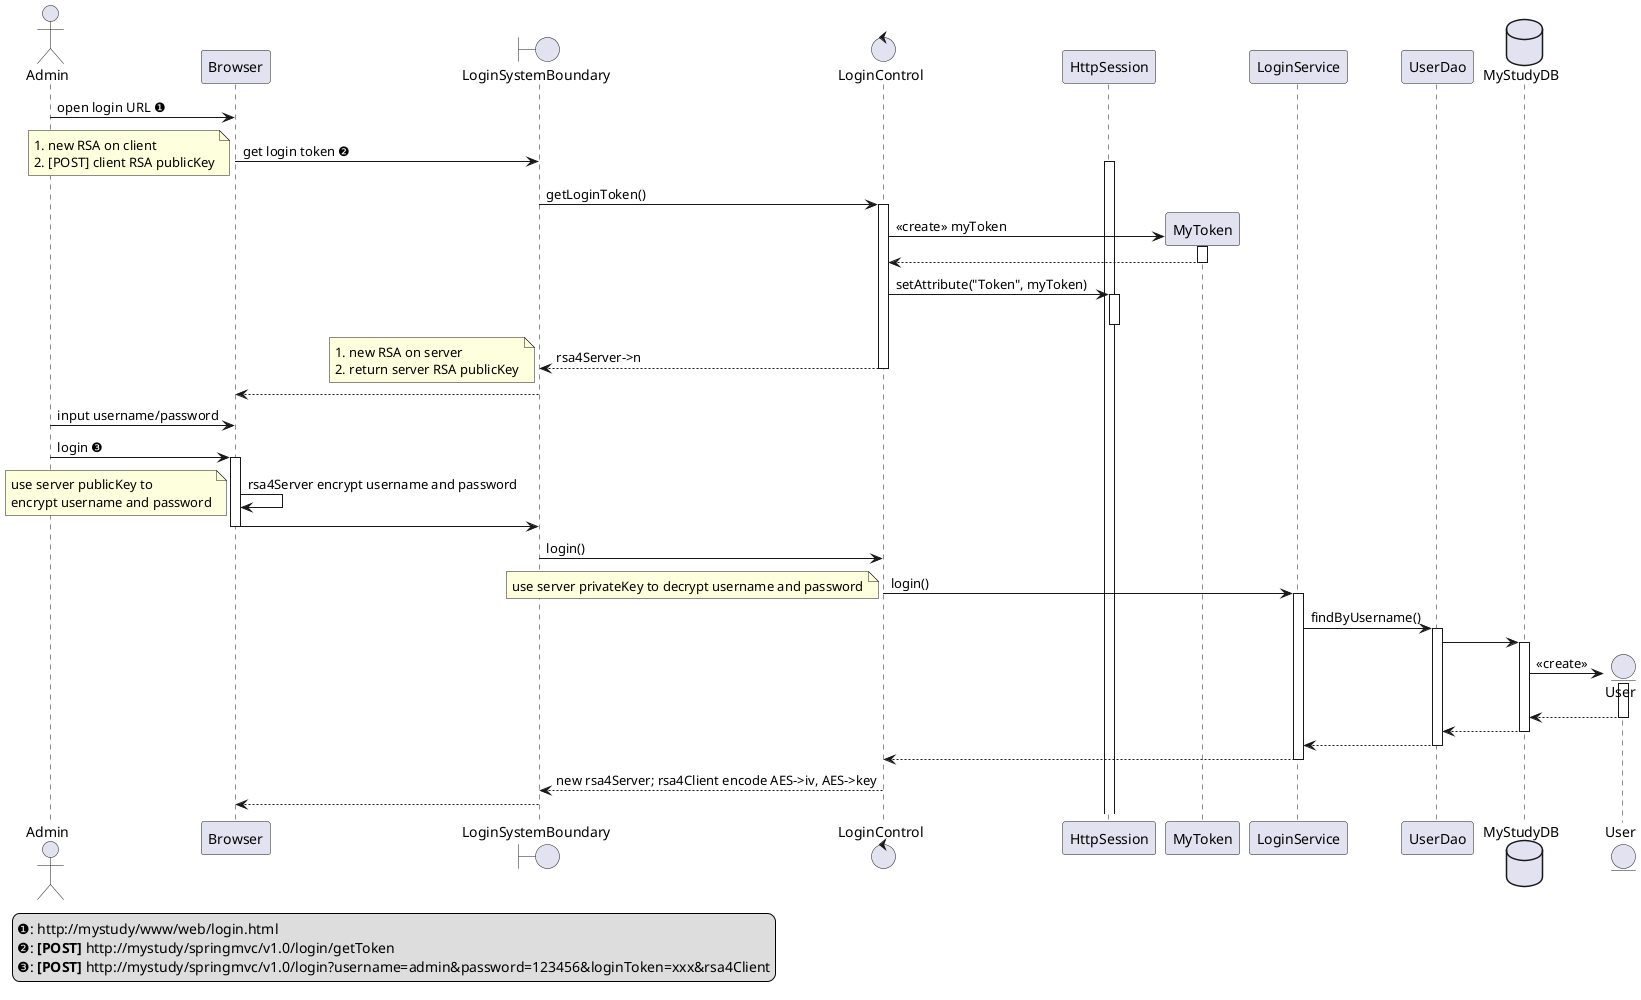@startuml

actor Admin

    Admin -> Browser : open login URL ❶

boundary LoginSystemBoundary


    Browser -> LoginSystemBoundary : get login token ❷
    note left
        1. new RSA on client
        2. [POST] client RSA publicKey
    end note

control LoginControl
    activate HttpSession


    LoginSystemBoundary -> LoginControl : getLoginToken()
    activate LoginControl
        create MyToken
        LoginControl -> MyToken : <<create>> myToken

        activate MyToken
        MyToken --> LoginControl
        deactivate MyToken


        LoginControl -> HttpSession : setAttribute("Token", myToken)
        activate HttpSession
        deactivate HttpSession
    LoginControl --> LoginSystemBoundary : rsa4Server->n
    note left
        1. new RSA on server
        2. return server RSA publicKey
    end note
    deactivate LoginControl
    LoginSystemBoundary --> Browser


    Admin -> Browser : input username/password

    Admin -> Browser : login ❸
    activate Browser
        Browser -> Browser : rsa4Server encrypt username and password
        note left
            use server publicKey to
            encrypt username and password
        end note
    Browser -> LoginSystemBoundary
    deactivate Browser

    LoginSystemBoundary -> LoginControl : login()

    LoginControl -> LoginService : login()
    note left
         use server privateKey to decrypt username and password
    end note
    activate LoginService

        LoginService -> UserDao : findByUsername()
        activate UserDao
            database MyStudyDB
            UserDao -> MyStudyDB
            activate MyStudyDB
                create entity User
                MyStudyDB -> User : <<create>>
                activate User
                User --> MyStudyDB
                deactivate User
            MyStudyDB --> UserDao
            deactivate MyStudyDB
        UserDao --> LoginService
        deactivate UserDao

    LoginService --> LoginControl
    deactivate LoginService

    LoginControl --> LoginSystemBoundary : new rsa4Server; rsa4Client encode AES->iv, AES->key

    LoginSystemBoundary --> Browser


legend left
❶: http://mystudy/www/web/login.html
❷: <b>[POST]</b> http://mystudy/springmvc/v1.0/login/getToken
❸: <b>[POST]</b> http://mystudy/springmvc/v1.0/login?username=admin&password=123456&loginToken=xxx&rsa4Client
endlegend




@enduml